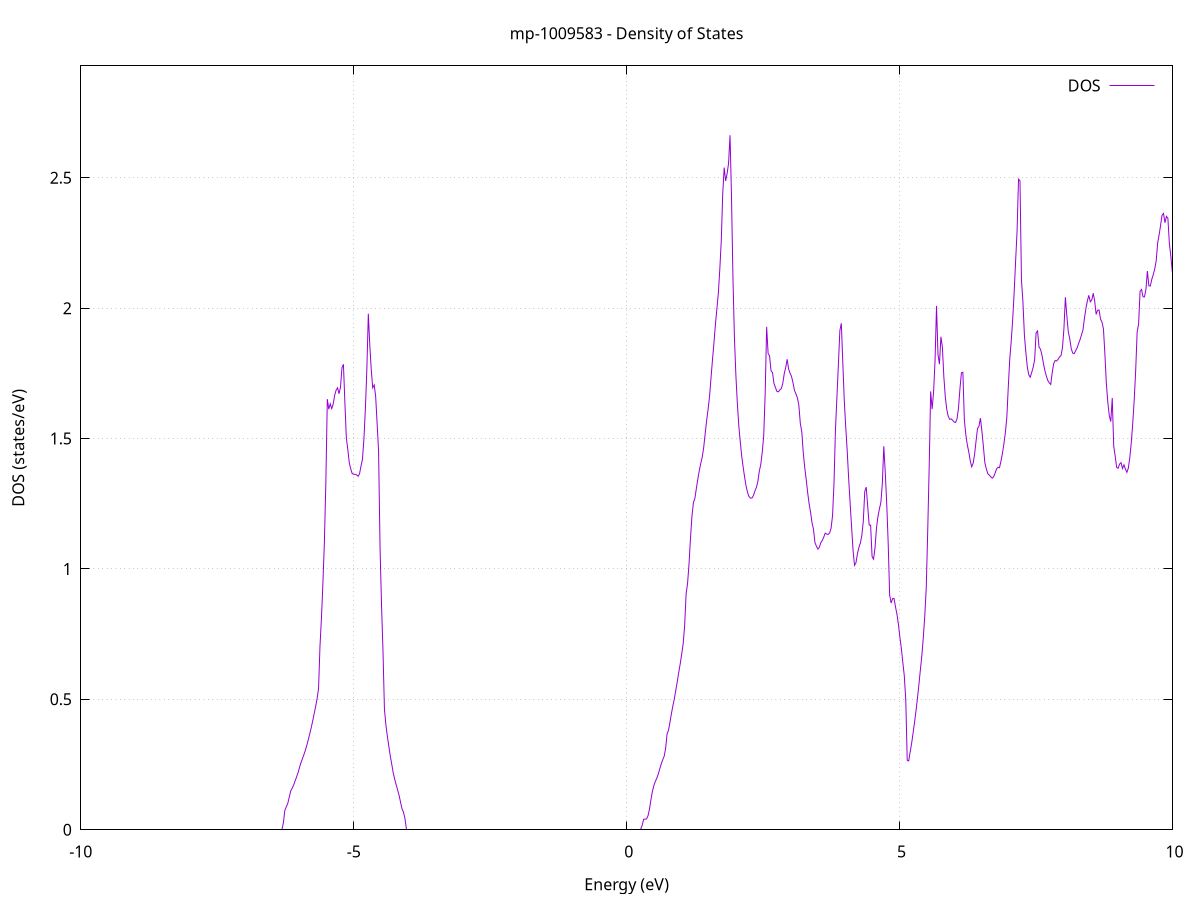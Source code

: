 set title 'mp-1009583 - Density of States'
set xlabel 'Energy (eV)'
set ylabel 'DOS (states/eV)'
set grid
set xrange [-10:10]
set yrange [0:2.929]
set xzeroaxis lt -1
set terminal png size 800,600
set output 'mp-1009583_dos_gnuplot.png'
plot '-' using 1:2 with lines title 'DOS'
-33.787600 0.000000
-33.760800 0.000000
-33.734000 0.000000
-33.707100 0.000000
-33.680300 0.000000
-33.653500 0.000000
-33.626600 0.000000
-33.599800 0.000000
-33.573000 0.000000
-33.546200 0.000000
-33.519300 0.000000
-33.492500 0.000000
-33.465700 0.000000
-33.438800 0.000000
-33.412000 0.000000
-33.385200 0.000000
-33.358400 0.000000
-33.331500 0.000000
-33.304700 0.000000
-33.277900 0.000000
-33.251000 0.000000
-33.224200 0.000000
-33.197400 0.000000
-33.170600 0.000000
-33.143700 0.000000
-33.116900 0.000000
-33.090100 0.000000
-33.063200 0.000000
-33.036400 0.000000
-33.009600 0.000000
-32.982800 0.000000
-32.955900 0.000000
-32.929100 0.000000
-32.902300 0.000000
-32.875400 0.000000
-32.848600 0.000000
-32.821800 0.000000
-32.795000 0.000000
-32.768100 0.000000
-32.741300 0.000000
-32.714500 0.000000
-32.687600 0.000000
-32.660800 0.000000
-32.634000 0.000000
-32.607200 0.000000
-32.580300 0.000000
-32.553500 0.000000
-32.526700 0.000000
-32.499900 0.000000
-32.473000 0.000000
-32.446200 0.000000
-32.419400 0.000000
-32.392500 0.000000
-32.365700 0.000000
-32.338900 0.000000
-32.312100 0.000000
-32.285200 0.000000
-32.258400 0.000000
-32.231600 0.000000
-32.204700 0.000000
-32.177900 0.000000
-32.151100 0.000000
-32.124300 0.000000
-32.097400 0.000000
-32.070600 0.000000
-32.043800 0.000000
-32.016900 0.000000
-31.990100 0.000000
-31.963300 0.000000
-31.936500 0.000000
-31.909600 0.000000
-31.882800 0.000000
-31.856000 0.000000
-31.829100 0.000000
-31.802300 0.000000
-31.775500 0.000000
-31.748700 0.000000
-31.721800 0.000000
-31.695000 0.000000
-31.668200 0.000000
-31.641300 0.000000
-31.614500 0.000000
-31.587700 0.000000
-31.560900 0.000000
-31.534000 0.000000
-31.507200 0.000000
-31.480400 0.000000
-31.453500 0.000000
-31.426700 0.000000
-31.399900 0.000000
-31.373100 0.000000
-31.346200 1.160900
-31.319400 13.913300
-31.292600 10.500600
-31.265700 7.925000
-31.238900 7.278500
-31.212100 7.466800
-31.185300 8.761800
-31.158400 13.376100
-31.131600 4.996900
-31.104800 0.000000
-31.077900 0.000000
-31.051100 0.000000
-31.024300 0.000000
-30.997500 0.000000
-30.970600 0.000000
-30.943800 0.000000
-30.917000 0.000000
-30.890200 0.000000
-30.863300 0.000000
-30.836500 0.000000
-30.809700 0.000000
-30.782800 0.000000
-30.756000 0.000000
-30.729200 0.000000
-30.702400 0.000000
-30.675500 0.000000
-30.648700 0.000000
-30.621900 0.000000
-30.595000 0.000000
-30.568200 0.000000
-30.541400 0.000000
-30.514600 0.000000
-30.487700 0.000000
-30.460900 0.000000
-30.434100 0.000000
-30.407200 0.000000
-30.380400 0.000000
-30.353600 0.000000
-30.326800 0.000000
-30.299900 0.000000
-30.273100 0.000000
-30.246300 0.000000
-30.219400 0.000000
-30.192600 0.000000
-30.165800 0.000000
-30.139000 0.000000
-30.112100 0.000000
-30.085300 0.000000
-30.058500 0.000000
-30.031600 0.000000
-30.004800 0.000000
-29.978000 0.000000
-29.951200 0.000000
-29.924300 0.000000
-29.897500 0.000000
-29.870700 0.000000
-29.843800 0.000000
-29.817000 0.000000
-29.790200 0.000000
-29.763400 0.000000
-29.736500 0.000000
-29.709700 0.000000
-29.682900 0.000000
-29.656000 0.000000
-29.629200 0.000000
-29.602400 0.000000
-29.575600 0.000000
-29.548700 0.000000
-29.521900 0.000000
-29.495100 0.000000
-29.468300 0.000000
-29.441400 0.000000
-29.414600 0.000000
-29.387800 0.000000
-29.360900 0.000000
-29.334100 0.000000
-29.307300 0.000000
-29.280500 0.000000
-29.253600 0.000000
-29.226800 0.000000
-29.200000 0.000000
-29.173100 0.000000
-29.146300 0.000000
-29.119500 0.000000
-29.092700 0.000000
-29.065800 0.000000
-29.039000 0.000000
-29.012200 0.000000
-28.985300 0.000000
-28.958500 0.000000
-28.931700 0.000000
-28.904900 0.000000
-28.878000 0.000000
-28.851200 0.000000
-28.824400 0.000000
-28.797500 0.000000
-28.770700 0.000000
-28.743900 0.000000
-28.717100 0.000000
-28.690200 0.000000
-28.663400 0.000000
-28.636600 0.000000
-28.609700 0.000000
-28.582900 0.000000
-28.556100 0.000000
-28.529300 0.000000
-28.502400 0.000000
-28.475600 0.000000
-28.448800 0.000000
-28.421900 0.000000
-28.395100 0.000000
-28.368300 0.000000
-28.341500 0.000000
-28.314600 0.000000
-28.287800 0.000000
-28.261000 0.000000
-28.234100 0.000000
-28.207300 0.000000
-28.180500 0.000000
-28.153700 0.000000
-28.126800 0.000000
-28.100000 0.000000
-28.073200 0.000000
-28.046300 0.000000
-28.019500 0.000000
-27.992700 0.000000
-27.965900 0.000000
-27.939000 0.000000
-27.912200 0.000000
-27.885400 0.000000
-27.858600 0.000000
-27.831700 0.000000
-27.804900 0.000000
-27.778100 0.000000
-27.751200 0.000000
-27.724400 0.000000
-27.697600 0.000000
-27.670800 0.000000
-27.643900 0.000000
-27.617100 0.000000
-27.590300 0.000000
-27.563400 0.000000
-27.536600 0.000000
-27.509800 0.000000
-27.483000 0.000000
-27.456100 0.000000
-27.429300 0.000000
-27.402500 0.000000
-27.375600 0.000000
-27.348800 0.000000
-27.322000 0.000000
-27.295200 0.000000
-27.268300 0.000000
-27.241500 0.000000
-27.214700 0.000000
-27.187800 0.000000
-27.161000 0.000000
-27.134200 0.000000
-27.107400 0.000000
-27.080500 0.000000
-27.053700 0.000000
-27.026900 0.000000
-27.000000 0.000000
-26.973200 0.000000
-26.946400 0.000000
-26.919600 0.000000
-26.892700 0.000000
-26.865900 0.000000
-26.839100 0.000000
-26.812200 0.000000
-26.785400 0.000000
-26.758600 0.000000
-26.731800 0.000000
-26.704900 0.000000
-26.678100 0.000000
-26.651300 0.000000
-26.624400 0.000000
-26.597600 0.000000
-26.570800 0.000000
-26.544000 0.000000
-26.517100 0.000000
-26.490300 0.000000
-26.463500 0.000000
-26.436600 0.000000
-26.409800 0.000000
-26.383000 0.000000
-26.356200 0.000000
-26.329300 0.000000
-26.302500 0.000000
-26.275700 0.000000
-26.248900 0.000000
-26.222000 0.000000
-26.195200 0.000000
-26.168400 0.000000
-26.141500 0.000000
-26.114700 0.000000
-26.087900 0.000000
-26.061100 0.000000
-26.034200 0.000000
-26.007400 0.000000
-25.980600 0.000000
-25.953700 0.000000
-25.926900 0.000000
-25.900100 0.000000
-25.873300 0.000000
-25.846400 0.000000
-25.819600 0.000000
-25.792800 0.000000
-25.765900 0.000000
-25.739100 0.000000
-25.712300 0.000000
-25.685500 0.000000
-25.658600 0.000000
-25.631800 0.000000
-25.605000 0.000000
-25.578100 0.000000
-25.551300 0.000000
-25.524500 0.000000
-25.497700 0.000000
-25.470800 0.000000
-25.444000 0.000000
-25.417200 0.000000
-25.390300 0.000000
-25.363500 0.000000
-25.336700 0.000000
-25.309900 0.000000
-25.283000 0.000000
-25.256200 0.000000
-25.229400 0.000000
-25.202500 0.000000
-25.175700 0.000000
-25.148900 0.000000
-25.122100 0.000000
-25.095200 0.000000
-25.068400 0.000000
-25.041600 0.000000
-25.014700 0.000000
-24.987900 0.000000
-24.961100 0.000000
-24.934300 0.000000
-24.907400 0.000000
-24.880600 0.000000
-24.853800 0.000000
-24.827000 0.000000
-24.800100 0.000000
-24.773300 0.000000
-24.746500 0.000000
-24.719600 0.000000
-24.692800 0.000000
-24.666000 0.000000
-24.639200 0.000000
-24.612300 0.000000
-24.585500 0.000000
-24.558700 0.000000
-24.531800 0.000000
-24.505000 0.000000
-24.478200 0.000000
-24.451400 0.000000
-24.424500 0.000000
-24.397700 0.000000
-24.370900 0.000000
-24.344000 0.000000
-24.317200 0.000000
-24.290400 0.000000
-24.263600 0.000000
-24.236700 0.000000
-24.209900 0.000000
-24.183100 0.000000
-24.156200 0.000000
-24.129400 0.000000
-24.102600 0.000000
-24.075800 0.000000
-24.048900 0.000000
-24.022100 0.000000
-23.995300 0.000000
-23.968400 0.000000
-23.941600 0.000000
-23.914800 0.000000
-23.888000 0.000000
-23.861100 0.000000
-23.834300 0.000000
-23.807500 0.000000
-23.780600 0.000000
-23.753800 0.000000
-23.727000 0.000000
-23.700200 0.000000
-23.673300 0.000000
-23.646500 0.000000
-23.619700 0.000000
-23.592800 0.000000
-23.566000 0.000000
-23.539200 0.000000
-23.512400 0.000000
-23.485500 0.000000
-23.458700 0.000000
-23.431900 0.000000
-23.405000 0.000000
-23.378200 0.000000
-23.351400 0.000000
-23.324600 0.000000
-23.297700 0.000000
-23.270900 0.000000
-23.244100 0.000000
-23.217300 0.000000
-23.190400 0.000000
-23.163600 0.000000
-23.136800 0.000000
-23.109900 0.000000
-23.083100 0.000000
-23.056300 0.000000
-23.029500 0.000000
-23.002600 0.000000
-22.975800 0.000000
-22.949000 0.000000
-22.922100 0.000000
-22.895300 0.000000
-22.868500 0.000000
-22.841700 0.000000
-22.814800 0.000000
-22.788000 0.000000
-22.761200 0.000000
-22.734300 0.000000
-22.707500 0.000000
-22.680700 0.000000
-22.653900 0.000000
-22.627000 0.000000
-22.600200 0.000000
-22.573400 0.000000
-22.546500 0.000000
-22.519700 0.000000
-22.492900 0.000000
-22.466100 0.000000
-22.439200 0.000000
-22.412400 0.000000
-22.385600 0.000000
-22.358700 0.000000
-22.331900 0.000000
-22.305100 0.000000
-22.278300 0.000000
-22.251400 0.000000
-22.224600 0.000000
-22.197800 0.000000
-22.170900 0.000000
-22.144100 0.000000
-22.117300 0.000000
-22.090500 0.000000
-22.063600 0.000000
-22.036800 0.000000
-22.010000 0.000000
-21.983100 0.000000
-21.956300 0.000000
-21.929500 0.000000
-21.902700 0.000000
-21.875800 0.000000
-21.849000 0.000000
-21.822200 0.000000
-21.795300 0.000000
-21.768500 0.000000
-21.741700 0.000000
-21.714900 0.000000
-21.688000 0.000000
-21.661200 0.000000
-21.634400 0.000000
-21.607600 0.000000
-21.580700 0.000000
-21.553900 0.000000
-21.527100 0.000000
-21.500200 0.000000
-21.473400 0.000000
-21.446600 0.000000
-21.419800 0.000000
-21.392900 0.000000
-21.366100 0.000000
-21.339300 0.000000
-21.312400 0.000000
-21.285600 0.000000
-21.258800 0.000000
-21.232000 0.000000
-21.205100 0.000000
-21.178300 0.000000
-21.151500 0.000000
-21.124600 0.000000
-21.097800 0.000000
-21.071000 0.000000
-21.044200 0.000000
-21.017300 0.000000
-20.990500 0.000000
-20.963700 0.000000
-20.936800 0.000000
-20.910000 0.000000
-20.883200 0.000000
-20.856400 0.000000
-20.829500 0.000000
-20.802700 0.000000
-20.775900 0.000000
-20.749000 0.000000
-20.722200 0.000000
-20.695400 0.000000
-20.668600 0.000000
-20.641700 0.000000
-20.614900 0.000000
-20.588100 0.000000
-20.561200 0.000000
-20.534400 0.000000
-20.507600 0.000000
-20.480800 0.000000
-20.453900 0.000000
-20.427100 0.000000
-20.400300 0.000000
-20.373400 0.000000
-20.346600 0.000000
-20.319800 0.000000
-20.293000 0.000000
-20.266100 0.000000
-20.239300 0.000000
-20.212500 0.000000
-20.185700 0.000000
-20.158800 0.000000
-20.132000 0.000000
-20.105200 0.000000
-20.078300 0.000000
-20.051500 0.000000
-20.024700 0.000000
-19.997900 0.000000
-19.971000 0.000000
-19.944200 0.000000
-19.917400 0.000000
-19.890500 0.000000
-19.863700 0.000000
-19.836900 0.000000
-19.810100 0.000000
-19.783200 0.000000
-19.756400 0.000000
-19.729600 0.000000
-19.702700 0.000000
-19.675900 0.000000
-19.649100 0.000000
-19.622300 0.000000
-19.595400 0.000000
-19.568600 0.000000
-19.541800 0.000000
-19.514900 0.000000
-19.488100 0.000000
-19.461300 0.000000
-19.434500 0.000000
-19.407600 0.000000
-19.380800 0.000000
-19.354000 0.000000
-19.327100 0.000000
-19.300300 0.000000
-19.273500 0.000000
-19.246700 0.000000
-19.219800 0.000000
-19.193000 0.000000
-19.166200 0.000000
-19.139300 0.000000
-19.112500 0.000000
-19.085700 0.000000
-19.058900 0.000000
-19.032000 0.000000
-19.005200 0.000000
-18.978400 0.000000
-18.951500 0.000000
-18.924700 0.000000
-18.897900 0.000000
-18.871100 0.000000
-18.844200 0.000000
-18.817400 0.000000
-18.790600 0.000000
-18.763700 0.000000
-18.736900 0.000000
-18.710100 0.000000
-18.683300 0.000000
-18.656400 0.000000
-18.629600 0.000000
-18.602800 0.000000
-18.576000 0.000000
-18.549100 0.000000
-18.522300 0.000000
-18.495500 0.000000
-18.468600 0.000000
-18.441800 0.000000
-18.415000 0.000000
-18.388200 0.000000
-18.361300 0.000000
-18.334500 0.000000
-18.307700 0.000000
-18.280800 0.000000
-18.254000 0.000000
-18.227200 0.000000
-18.200400 0.000000
-18.173500 0.000000
-18.146700 0.000000
-18.119900 0.000000
-18.093000 0.000000
-18.066200 0.000000
-18.039400 0.000000
-18.012600 0.000000
-17.985700 0.000000
-17.958900 0.000000
-17.932100 0.000000
-17.905200 0.000000
-17.878400 0.000000
-17.851600 0.000000
-17.824800 0.000000
-17.797900 0.000000
-17.771100 0.000000
-17.744300 0.000000
-17.717400 0.000000
-17.690600 0.000000
-17.663800 0.000000
-17.637000 0.000000
-17.610100 0.000000
-17.583300 0.000000
-17.556500 0.000000
-17.529600 0.000000
-17.502800 0.000000
-17.476000 0.000000
-17.449200 0.000000
-17.422300 0.000000
-17.395500 0.000000
-17.368700 0.000000
-17.341800 0.000000
-17.315000 0.000000
-17.288200 0.000000
-17.261400 0.000000
-17.234500 0.000000
-17.207700 0.000000
-17.180900 0.000000
-17.154000 0.000000
-17.127200 0.000000
-17.100400 0.000000
-17.073600 0.000000
-17.046700 0.000000
-17.019900 0.000000
-16.993100 0.000000
-16.966300 0.000000
-16.939400 0.000000
-16.912600 0.000000
-16.885800 0.000000
-16.858900 0.000000
-16.832100 0.000000
-16.805300 0.000000
-16.778500 0.000000
-16.751600 0.000000
-16.724800 0.000000
-16.698000 0.000000
-16.671100 0.000000
-16.644300 0.000000
-16.617500 0.000000
-16.590700 0.000000
-16.563800 0.000000
-16.537000 0.000000
-16.510200 0.000000
-16.483300 0.000000
-16.456500 0.000000
-16.429700 0.000000
-16.402900 0.000000
-16.376000 0.000000
-16.349200 0.000000
-16.322400 0.000000
-16.295500 0.000000
-16.268700 0.000000
-16.241900 0.000000
-16.215100 0.000000
-16.188200 0.000000
-16.161400 0.000000
-16.134600 0.000000
-16.107700 0.000000
-16.080900 0.000000
-16.054100 0.000000
-16.027300 0.000000
-16.000400 0.000000
-15.973600 0.000000
-15.946800 0.000000
-15.919900 0.000000
-15.893100 0.000000
-15.866300 0.000000
-15.839500 0.000000
-15.812600 0.000000
-15.785800 0.000000
-15.759000 0.000000
-15.732100 0.000000
-15.705300 0.000000
-15.678500 0.000000
-15.651700 0.000000
-15.624800 0.000000
-15.598000 0.000000
-15.571200 0.000000
-15.544400 0.000000
-15.517500 0.000000
-15.490700 0.000000
-15.463900 0.000000
-15.437000 0.000000
-15.410200 0.000000
-15.383400 0.000000
-15.356600 0.000000
-15.329700 0.000000
-15.302900 0.000000
-15.276100 0.000000
-15.249200 0.000000
-15.222400 0.000000
-15.195600 0.000000
-15.168800 0.000000
-15.141900 0.000000
-15.115100 0.000000
-15.088300 0.000000
-15.061400 0.000000
-15.034600 0.000000
-15.007800 0.000000
-14.981000 0.000000
-14.954100 0.000000
-14.927300 0.000000
-14.900500 0.000000
-14.873600 0.000000
-14.846800 0.000000
-14.820000 0.000000
-14.793200 0.000000
-14.766300 0.000000
-14.739500 0.000000
-14.712700 0.000000
-14.685800 0.000000
-14.659000 0.000000
-14.632200 0.000000
-14.605400 0.000000
-14.578500 0.000000
-14.551700 0.000000
-14.524900 0.000000
-14.498000 0.000000
-14.471200 0.000000
-14.444400 0.000000
-14.417600 0.000000
-14.390700 0.000000
-14.363900 0.000000
-14.337100 0.000000
-14.310200 0.000000
-14.283400 0.000000
-14.256600 0.000000
-14.229800 0.507100
-14.202900 0.866300
-14.176100 1.336000
-14.149300 2.111500
-14.122400 2.513000
-14.095600 2.582700
-14.068800 2.242900
-14.042000 1.796100
-14.015100 1.577800
-13.988300 1.414800
-13.961500 1.362300
-13.934700 1.289300
-13.907800 1.173700
-13.881000 1.101900
-13.854200 1.049800
-13.827300 1.049900
-13.800500 1.787800
-13.773700 2.278300
-13.746900 2.796800
-13.720000 3.369200
-13.693200 4.131100
-13.666400 5.431900
-13.639500 5.536500
-13.612700 5.553000
-13.585900 5.031300
-13.559100 5.408900
-13.532200 5.768800
-13.505400 6.728300
-13.478600 8.241900
-13.451700 8.684700
-13.424900 9.081800
-13.398100 8.186000
-13.371300 7.602400
-13.344400 7.666100
-13.317600 8.743400
-13.290800 9.479200
-13.263900 10.424700
-13.237100 7.835800
-13.210300 7.348100
-13.183500 6.696600
-13.156600 6.252600
-13.129800 5.902300
-13.103000 5.309700
-13.076100 2.364600
-13.049300 0.891500
-13.022500 0.889900
-12.995700 0.896900
-12.968800 0.933100
-12.942000 0.983300
-12.915200 0.999800
-12.888300 0.999800
-12.861500 0.999900
-12.834700 0.999900
-12.807900 1.000200
-12.781000 1.101000
-12.754200 1.327500
-12.727400 1.489400
-12.700500 1.489700
-12.673700 1.489900
-12.646900 1.745900
-12.620100 2.973900
-12.593200 3.703700
-12.566400 1.469500
-12.539600 0.000000
-12.512700 0.000000
-12.485900 0.000000
-12.459100 0.000000
-12.432300 0.000000
-12.405400 0.000000
-12.378600 0.000000
-12.351800 0.000000
-12.325000 0.000000
-12.298100 0.000000
-12.271300 0.000000
-12.244500 0.000000
-12.217600 0.000000
-12.190800 0.000000
-12.164000 0.000000
-12.137200 0.000000
-12.110300 0.000000
-12.083500 0.000000
-12.056700 0.000000
-12.029800 0.000000
-12.003000 0.000000
-11.976200 0.000000
-11.949400 0.000000
-11.922500 0.000000
-11.895700 0.000000
-11.868900 0.000000
-11.842000 0.000000
-11.815200 0.000000
-11.788400 0.000000
-11.761600 0.000000
-11.734700 0.000000
-11.707900 0.000000
-11.681100 0.000000
-11.654200 0.000000
-11.627400 0.000000
-11.600600 0.000000
-11.573800 0.000000
-11.546900 0.000000
-11.520100 0.000000
-11.493300 0.000000
-11.466400 0.000000
-11.439600 0.000000
-11.412800 0.000000
-11.386000 0.000000
-11.359100 0.000000
-11.332300 0.000000
-11.305500 0.000000
-11.278600 0.000000
-11.251800 0.000000
-11.225000 0.000000
-11.198200 0.000000
-11.171300 0.000000
-11.144500 0.000000
-11.117700 0.000000
-11.090800 0.000000
-11.064000 0.000000
-11.037200 0.000000
-11.010400 0.000000
-10.983500 0.000000
-10.956700 0.000000
-10.929900 0.000000
-10.903100 0.000000
-10.876200 0.000000
-10.849400 0.000000
-10.822600 0.000000
-10.795700 0.000000
-10.768900 0.000000
-10.742100 0.000000
-10.715300 0.000000
-10.688400 0.000000
-10.661600 0.000000
-10.634800 0.000000
-10.607900 0.000000
-10.581100 0.000000
-10.554300 0.000000
-10.527500 0.000000
-10.500600 0.000000
-10.473800 0.000000
-10.447000 0.000000
-10.420100 0.000000
-10.393300 0.000000
-10.366500 0.000000
-10.339700 0.000000
-10.312800 0.000000
-10.286000 0.000000
-10.259200 0.000000
-10.232300 0.000000
-10.205500 0.000000
-10.178700 0.000000
-10.151900 0.000000
-10.125000 0.000000
-10.098200 0.000000
-10.071400 0.000000
-10.044500 0.000000
-10.017700 0.000000
-9.990900 0.000000
-9.964100 0.000000
-9.937200 0.000000
-9.910400 0.000000
-9.883600 0.000000
-9.856700 0.000000
-9.829900 0.000000
-9.803100 0.000000
-9.776300 0.000000
-9.749400 0.000000
-9.722600 0.000000
-9.695800 0.000000
-9.668900 0.000000
-9.642100 0.000000
-9.615300 0.000000
-9.588500 0.000000
-9.561600 0.000000
-9.534800 0.000000
-9.508000 0.000000
-9.481100 0.000000
-9.454300 0.000000
-9.427500 0.000000
-9.400700 0.000000
-9.373800 0.000000
-9.347000 0.000000
-9.320200 0.000000
-9.293400 0.000000
-9.266500 0.000000
-9.239700 0.000000
-9.212900 0.000000
-9.186000 0.000000
-9.159200 0.000000
-9.132400 0.000000
-9.105600 0.000000
-9.078700 0.000000
-9.051900 0.000000
-9.025100 0.000000
-8.998200 0.000000
-8.971400 0.000000
-8.944600 0.000000
-8.917800 0.000000
-8.890900 0.000000
-8.864100 0.000000
-8.837300 0.000000
-8.810400 0.000000
-8.783600 0.000000
-8.756800 0.000000
-8.730000 0.000000
-8.703100 0.000000
-8.676300 0.000000
-8.649500 0.000000
-8.622600 0.000000
-8.595800 0.000000
-8.569000 0.000000
-8.542200 0.000000
-8.515300 0.000000
-8.488500 0.000000
-8.461700 0.000000
-8.434800 0.000000
-8.408000 0.000000
-8.381200 0.000000
-8.354400 0.000000
-8.327500 0.000000
-8.300700 0.000000
-8.273900 0.000000
-8.247000 0.000000
-8.220200 0.000000
-8.193400 0.000000
-8.166600 0.000000
-8.139700 0.000000
-8.112900 0.000000
-8.086100 0.000000
-8.059200 0.000000
-8.032400 0.000000
-8.005600 0.000000
-7.978800 0.000000
-7.951900 0.000000
-7.925100 0.000000
-7.898300 0.000000
-7.871400 0.000000
-7.844600 0.000000
-7.817800 0.000000
-7.791000 0.000000
-7.764100 0.000000
-7.737300 0.000000
-7.710500 0.000000
-7.683700 0.000000
-7.656800 0.000000
-7.630000 0.000000
-7.603200 0.000000
-7.576300 0.000000
-7.549500 0.000000
-7.522700 0.000000
-7.495900 0.000000
-7.469000 0.000000
-7.442200 0.000000
-7.415400 0.000000
-7.388500 0.000000
-7.361700 0.000000
-7.334900 0.000000
-7.308100 0.000000
-7.281200 0.000000
-7.254400 0.000000
-7.227600 0.000000
-7.200700 0.000000
-7.173900 0.000000
-7.147100 0.000000
-7.120300 0.000000
-7.093400 0.000000
-7.066600 0.000000
-7.039800 0.000000
-7.012900 0.000000
-6.986100 0.000000
-6.959300 0.000000
-6.932500 0.000000
-6.905600 0.000000
-6.878800 0.000000
-6.852000 0.000000
-6.825100 0.000000
-6.798300 0.000000
-6.771500 0.000000
-6.744700 0.000000
-6.717800 0.000000
-6.691000 0.000000
-6.664200 0.000000
-6.637300 0.000000
-6.610500 0.000000
-6.583700 0.000000
-6.556900 0.000000
-6.530000 0.000000
-6.503200 0.000000
-6.476400 0.000000
-6.449500 0.000000
-6.422700 0.000000
-6.395900 0.000000
-6.369100 0.000000
-6.342200 0.000000
-6.315400 0.000600
-6.288600 0.026900
-6.261800 0.074600
-6.234900 0.088200
-6.208100 0.101200
-6.181300 0.124700
-6.154400 0.148500
-6.127600 0.159300
-6.100800 0.171300
-6.074000 0.187100
-6.047100 0.202500
-6.020300 0.218400
-5.993500 0.238400
-5.966600 0.257400
-5.939800 0.272300
-5.913000 0.287700
-5.886200 0.304400
-5.859300 0.323600
-5.832500 0.345300
-5.805700 0.367600
-5.778800 0.391200
-5.752000 0.416900
-5.725200 0.444600
-5.698400 0.471900
-5.671500 0.502200
-5.644700 0.539500
-5.617900 0.704400
-5.591000 0.812200
-5.564200 0.946900
-5.537400 1.101800
-5.510600 1.330700
-5.483700 1.651100
-5.456900 1.612700
-5.430100 1.633100
-5.403200 1.614700
-5.376400 1.632100
-5.349600 1.665600
-5.322800 1.685500
-5.295900 1.694500
-5.269100 1.671700
-5.242300 1.696900
-5.215400 1.771300
-5.188600 1.784900
-5.161800 1.637600
-5.135000 1.502400
-5.108100 1.457600
-5.081300 1.406800
-5.054500 1.383700
-5.027600 1.365300
-5.000800 1.363400
-4.974000 1.362700
-4.947200 1.360900
-4.920300 1.355300
-4.893500 1.365000
-4.866700 1.394100
-4.839800 1.420600
-4.813000 1.499100
-4.786200 1.615100
-4.759400 1.766200
-4.732500 1.978500
-4.705700 1.857900
-4.678900 1.764600
-4.652100 1.694600
-4.625200 1.705700
-4.598400 1.662600
-4.571600 1.558900
-4.544700 1.452600
-4.517900 1.084500
-4.491100 0.865000
-4.464300 0.689600
-4.437400 0.462900
-4.410600 0.402500
-4.383800 0.358400
-4.356900 0.320300
-4.330100 0.282800
-4.303300 0.251400
-4.276500 0.218400
-4.249600 0.194300
-4.222800 0.173000
-4.196000 0.152700
-4.169100 0.132400
-4.142300 0.105700
-4.115500 0.080700
-4.088700 0.067400
-4.061800 0.043200
-4.035000 0.000000
-4.008200 0.000000
-3.981300 0.000000
-3.954500 0.000000
-3.927700 0.000000
-3.900900 0.000000
-3.874000 0.000000
-3.847200 0.000000
-3.820400 0.000000
-3.793500 0.000000
-3.766700 0.000000
-3.739900 0.000000
-3.713100 0.000000
-3.686200 0.000000
-3.659400 0.000000
-3.632600 0.000000
-3.605700 0.000000
-3.578900 0.000000
-3.552100 0.000000
-3.525300 0.000000
-3.498400 0.000000
-3.471600 0.000000
-3.444800 0.000000
-3.417900 0.000000
-3.391100 0.000000
-3.364300 0.000000
-3.337500 0.000000
-3.310600 0.000000
-3.283800 0.000000
-3.257000 0.000000
-3.230200 0.000000
-3.203300 0.000000
-3.176500 0.000000
-3.149700 0.000000
-3.122800 0.000000
-3.096000 0.000000
-3.069200 0.000000
-3.042400 0.000000
-3.015500 0.000000
-2.988700 0.000000
-2.961900 0.000000
-2.935000 0.000000
-2.908200 0.000000
-2.881400 0.000000
-2.854600 0.000000
-2.827700 0.000000
-2.800900 0.000000
-2.774100 0.000000
-2.747200 0.000000
-2.720400 0.000000
-2.693600 0.000000
-2.666800 0.000000
-2.639900 0.000000
-2.613100 0.000000
-2.586300 0.000000
-2.559400 0.000000
-2.532600 0.000000
-2.505800 0.000000
-2.479000 0.000000
-2.452100 0.000000
-2.425300 0.000000
-2.398500 0.000000
-2.371600 0.000000
-2.344800 0.000000
-2.318000 0.000000
-2.291200 0.000000
-2.264300 0.000000
-2.237500 0.000000
-2.210700 0.000000
-2.183800 0.000000
-2.157000 0.000000
-2.130200 0.000000
-2.103400 0.000000
-2.076500 0.000000
-2.049700 0.000000
-2.022900 0.000000
-1.996000 0.000000
-1.969200 0.000000
-1.942400 0.000000
-1.915600 0.000000
-1.888700 0.000000
-1.861900 0.000000
-1.835100 0.000000
-1.808200 0.000000
-1.781400 0.000000
-1.754600 0.000000
-1.727800 0.000000
-1.700900 0.000000
-1.674100 0.000000
-1.647300 0.000000
-1.620500 0.000000
-1.593600 0.000000
-1.566800 0.000000
-1.540000 0.000000
-1.513100 0.000000
-1.486300 0.000000
-1.459500 0.000000
-1.432700 0.000000
-1.405800 0.000000
-1.379000 0.000000
-1.352200 0.000000
-1.325300 0.000000
-1.298500 0.000000
-1.271700 0.000000
-1.244900 0.000000
-1.218000 0.000000
-1.191200 0.000000
-1.164400 0.000000
-1.137500 0.000000
-1.110700 0.000000
-1.083900 0.000000
-1.057100 0.000000
-1.030200 0.000000
-1.003400 0.000000
-0.976600 0.000000
-0.949700 0.000000
-0.922900 0.000000
-0.896100 0.000000
-0.869300 0.000000
-0.842400 0.000000
-0.815600 0.000000
-0.788800 0.000000
-0.761900 0.000000
-0.735100 0.000000
-0.708300 0.000000
-0.681500 0.000000
-0.654600 0.000000
-0.627800 0.000000
-0.601000 0.000000
-0.574100 0.000000
-0.547300 0.000000
-0.520500 0.000000
-0.493700 0.000000
-0.466800 0.000000
-0.440000 0.000000
-0.413200 0.000000
-0.386300 0.000000
-0.359500 0.000000
-0.332700 0.000000
-0.305900 0.000000
-0.279000 0.000000
-0.252200 0.000000
-0.225400 0.000000
-0.198500 0.000000
-0.171700 0.000000
-0.144900 0.000000
-0.118100 0.000000
-0.091200 0.000000
-0.064400 0.000000
-0.037600 0.000000
-0.010800 0.000000
0.016100 0.000000
0.042900 0.000000
0.069700 0.000000
0.096600 0.000000
0.123400 0.000000
0.150200 0.000000
0.177000 0.000000
0.203900 0.000000
0.230700 0.000000
0.257500 0.000000
0.284400 0.016800
0.311200 0.040500
0.338000 0.040600
0.364800 0.041600
0.391700 0.053800
0.418500 0.079400
0.445300 0.115900
0.472200 0.147400
0.499000 0.169800
0.525800 0.185500
0.552600 0.197900
0.579500 0.214000
0.606300 0.233300
0.633100 0.252100
0.660000 0.268100
0.686800 0.281400
0.713600 0.310700
0.740400 0.367500
0.767300 0.381900
0.794100 0.412500
0.820900 0.445900
0.847800 0.476200
0.874600 0.503200
0.901400 0.535700
0.928200 0.569200
0.955100 0.603800
0.981900 0.636900
1.008700 0.674300
1.035600 0.712900
1.062400 0.782400
1.089200 0.904000
1.116000 0.944500
1.142900 1.019300
1.169700 1.118300
1.196500 1.203000
1.223400 1.255000
1.250200 1.270900
1.277000 1.308500
1.303800 1.344400
1.330700 1.376800
1.357500 1.404200
1.384300 1.428200
1.411100 1.465200
1.438000 1.517500
1.464800 1.568100
1.491600 1.611100
1.518500 1.660800
1.545300 1.732000
1.572100 1.800700
1.598900 1.866100
1.625800 1.936300
1.652600 1.996100
1.679400 2.056500
1.706300 2.147500
1.733100 2.256800
1.759900 2.436700
1.786700 2.539000
1.813600 2.487800
1.840400 2.515400
1.867200 2.555600
1.894100 2.663100
1.920900 2.428400
1.947700 2.112200
1.974500 1.887200
2.001400 1.741600
2.028200 1.634600
2.055000 1.548400
2.081900 1.486600
2.108700 1.431800
2.135500 1.388900
2.162300 1.350700
2.189200 1.317000
2.216000 1.292300
2.242800 1.277300
2.269700 1.271500
2.296500 1.272200
2.323300 1.281800
2.350100 1.299100
2.377000 1.312600
2.403800 1.335000
2.430600 1.375100
2.457500 1.400700
2.484300 1.448300
2.511100 1.510800
2.537900 1.673300
2.564800 1.928300
2.591600 1.826100
2.618400 1.817000
2.645300 1.759900
2.672100 1.753100
2.698900 1.711600
2.725700 1.695900
2.752600 1.681000
2.779400 1.679100
2.806200 1.686800
2.833100 1.691300
2.859900 1.711200
2.886700 1.748200
2.913500 1.771700
2.940400 1.803900
2.967200 1.766700
2.994000 1.750400
3.020800 1.738200
3.047700 1.713800
3.074500 1.685000
3.101300 1.671200
3.128200 1.656900
3.155000 1.627200
3.181800 1.557800
3.208600 1.526500
3.235500 1.445600
3.262300 1.389700
3.289100 1.344400
3.316000 1.293300
3.342800 1.250100
3.369600 1.217300
3.396400 1.176300
3.423300 1.152300
3.450100 1.100900
3.476900 1.087200
3.503800 1.076300
3.530600 1.083100
3.557400 1.101300
3.584200 1.109000
3.611100 1.122100
3.637900 1.137300
3.664700 1.133600
3.691600 1.132600
3.718400 1.138200
3.745200 1.156100
3.772000 1.204100
3.798900 1.329400
3.825700 1.536000
3.852500 1.660100
3.879400 1.783700
3.906200 1.914500
3.933000 1.942100
3.959800 1.792000
3.986700 1.646600
4.013500 1.544900
4.040300 1.454000
4.067200 1.347500
4.094000 1.252900
4.120800 1.162800
4.147600 1.071800
4.174500 1.014000
4.201300 1.023700
4.228100 1.058700
4.255000 1.082600
4.281800 1.099600
4.308600 1.128400
4.335400 1.183300
4.362300 1.297100
4.389100 1.313800
4.415900 1.242000
4.442800 1.168500
4.469600 1.167800
4.496400 1.047600
4.523200 1.037600
4.550100 1.081300
4.576900 1.157200
4.603700 1.200100
4.630500 1.230200
4.657400 1.254900
4.684200 1.327400
4.711000 1.470600
4.737900 1.370300
4.764700 1.250200
4.791500 1.098500
4.818300 0.899700
4.845200 0.869400
4.872000 0.886300
4.898800 0.886600
4.925700 0.854400
4.952500 0.825800
4.979300 0.787000
5.006100 0.737800
5.033000 0.694300
5.059800 0.640900
5.086600 0.590300
5.113500 0.497800
5.140300 0.266100
5.167100 0.264000
5.193900 0.298200
5.220800 0.331200
5.247600 0.370600
5.274400 0.412200
5.301300 0.456700
5.328100 0.505300
5.354900 0.558200
5.381700 0.614600
5.408600 0.668300
5.435400 0.739400
5.462200 0.821700
5.489100 0.929900
5.515900 1.148300
5.542700 1.391300
5.569500 1.680800
5.596400 1.612800
5.623200 1.679600
5.650000 1.799200
5.676900 2.008400
5.703700 1.822300
5.730500 1.785100
5.757300 1.890500
5.784200 1.850600
5.811000 1.737500
5.837800 1.659800
5.864700 1.611700
5.891500 1.585400
5.918300 1.573700
5.945100 1.575400
5.972000 1.570100
5.998800 1.563500
6.025600 1.561600
6.052400 1.575300
6.079300 1.616400
6.106100 1.691400
6.132900 1.752100
6.159800 1.754100
6.186600 1.572400
6.213400 1.515300
6.240200 1.477000
6.267100 1.449500
6.293900 1.416200
6.320700 1.391900
6.347600 1.404700
6.374400 1.439700
6.401200 1.490200
6.428000 1.538700
6.454900 1.547400
6.481700 1.578400
6.508500 1.527800
6.535400 1.470200
6.562200 1.407600
6.589000 1.383700
6.615800 1.365300
6.642700 1.360200
6.669500 1.353600
6.696300 1.348300
6.723200 1.353600
6.750000 1.367700
6.776800 1.383500
6.803600 1.389900
6.830500 1.388400
6.857300 1.413300
6.884100 1.443100
6.911000 1.479400
6.937800 1.522400
6.964600 1.579700
6.991400 1.697100
7.018300 1.804000
7.045100 1.872600
7.071900 1.955200
7.098800 2.057300
7.125600 2.179500
7.152400 2.293800
7.179200 2.494400
7.206100 2.488600
7.232900 2.108100
7.259700 2.025500
7.286600 1.897500
7.313400 1.830800
7.340200 1.774600
7.367000 1.744400
7.393900 1.735200
7.420700 1.753500
7.447500 1.773400
7.474400 1.802200
7.501200 1.905200
7.528000 1.912600
7.554800 1.851000
7.581700 1.842500
7.608500 1.820100
7.635300 1.788500
7.662100 1.760400
7.689000 1.739700
7.715800 1.722500
7.742600 1.713900
7.769500 1.707400
7.796300 1.752500
7.823100 1.787600
7.849900 1.799100
7.876800 1.797400
7.903600 1.803500
7.930400 1.812900
7.957300 1.818000
7.984100 1.848000
8.010900 1.921100
8.037700 2.041800
8.064600 1.969500
8.091400 1.908500
8.118200 1.882300
8.145100 1.844900
8.171900 1.827700
8.198700 1.825600
8.225500 1.837000
8.252400 1.847200
8.279200 1.864200
8.306000 1.879300
8.332900 1.897800
8.359700 1.916000
8.386500 1.961300
8.413300 1.998000
8.440200 2.027800
8.467000 2.049400
8.493800 2.024500
8.520700 2.031500
8.547500 2.057400
8.574300 2.027700
8.601100 1.976200
8.628000 1.992200
8.654800 1.993100
8.681600 1.957700
8.708500 1.946500
8.735300 1.920000
8.762100 1.821600
8.788900 1.709800
8.815800 1.636900
8.842600 1.587200
8.869400 1.565300
8.896300 1.655800
8.923100 1.471500
8.949900 1.432900
8.976700 1.389800
9.003600 1.386000
9.030400 1.402200
9.057200 1.407900
9.084100 1.385100
9.110900 1.399400
9.137700 1.382700
9.164500 1.370400
9.191400 1.387200
9.218200 1.427300
9.245000 1.485000
9.271800 1.558900
9.298700 1.648000
9.325500 1.761000
9.352300 1.908000
9.379200 1.939800
9.406000 2.064800
9.432800 2.071700
9.459600 2.043800
9.486500 2.043300
9.513300 2.071900
9.540100 2.142200
9.567000 2.085400
9.593800 2.085300
9.620600 2.110600
9.647400 2.128500
9.674300 2.150500
9.701100 2.181000
9.727900 2.249100
9.754800 2.281000
9.781600 2.317000
9.808400 2.356500
9.835200 2.363200
9.862100 2.327600
9.888900 2.351800
9.915700 2.345000
9.942600 2.248700
9.969400 2.199100
9.996200 2.140900
10.023000 2.096900
10.049900 2.024200
10.076700 1.985400
10.103500 1.930800
10.130400 1.886000
10.157200 1.859000
10.184000 1.848500
10.210800 1.853700
10.237700 1.834100
10.264500 1.828300
10.291300 1.794100
10.318200 1.739400
10.345000 1.693000
10.371800 1.665000
10.398600 1.638300
10.425500 1.581400
10.452300 1.535100
10.479100 1.504800
10.506000 1.486400
10.532800 1.457800
10.559600 1.459800
10.586400 1.480800
10.613300 1.467500
10.640100 1.429300
10.666900 1.434300
10.693700 1.440600
10.720600 1.430500
10.747400 1.396300
10.774200 1.382900
10.801100 1.338200
10.827900 1.304100
10.854700 1.275800
10.881500 1.250300
10.908400 1.241400
10.935200 1.205900
10.962000 1.170600
10.988900 1.146700
11.015700 1.183600
11.042500 1.159600
11.069300 1.108600
11.096200 1.073300
11.123000 1.058200
11.149800 1.065000
11.176700 1.098300
11.203500 1.121600
11.230300 1.131300
11.257100 1.169900
11.284000 1.245300
11.310800 1.263900
11.337600 1.285800
11.364500 1.309400
11.391300 1.279400
11.418100 1.284500
11.444900 1.285700
11.471800 1.309300
11.498600 1.275100
11.525400 1.211800
11.552300 1.141200
11.579100 1.112000
11.605900 1.177400
11.632700 1.271200
11.659600 1.337500
11.686400 1.399200
11.713200 1.461100
11.740100 1.575300
11.766900 1.683100
11.793700 1.697000
11.820500 1.695000
11.847400 1.692500
11.874200 1.733000
11.901000 1.736700
11.927900 1.737200
11.954700 1.745300
11.981500 1.750500
12.008300 1.746500
12.035200 1.668400
12.062000 1.597400
12.088800 1.526500
12.115700 1.476300
12.142500 1.422400
12.169300 1.375100
12.196100 1.313400
12.223000 1.275800
12.249800 1.278500
12.276600 1.258500
12.303400 1.256400
12.330300 1.266700
12.357100 1.276400
12.383900 1.284900
12.410800 1.286900
12.437600 1.267000
12.464400 1.250900
12.491200 1.234600
12.518100 1.201600
12.544900 1.152300
12.571700 1.049800
12.598600 1.010500
12.625400 0.976600
12.652200 0.963900
12.679000 0.964400
12.705900 0.982400
12.732700 1.028100
12.759500 1.081200
12.786400 1.139000
12.813200 1.193400
12.840000 1.219700
12.866800 1.248900
12.893700 1.285900
12.920500 1.323200
12.947300 1.352500
12.974200 1.384200
13.001000 1.393400
13.027800 1.377900
13.054600 1.361600
13.081500 1.350800
13.108300 1.356500
13.135100 1.358000
13.162000 1.368500
13.188800 1.370100
13.215600 1.376400
13.242400 1.390400
13.269300 1.369800
13.296100 1.358100
13.322900 1.363500
13.349800 1.361500
13.376600 1.379300
13.403400 1.382200
13.430200 1.404400
13.457100 1.426700
13.483900 1.412000
13.510700 1.397700
13.537600 1.389000
13.564400 1.379100
13.591200 1.366700
13.618000 1.366200
13.644900 1.364900
13.671700 1.363500
13.698500 1.362100
13.725400 1.361600
13.752200 1.360400
13.779000 1.364000
13.805800 1.369400
13.832700 1.376100
13.859500 1.387800
13.886300 1.411400
13.913100 1.440300
13.940000 1.460300
13.966800 1.496200
13.993600 1.506800
14.020500 1.514400
14.047300 1.528200
14.074100 1.556600
14.100900 1.585300
14.127800 1.551300
14.154600 1.554100
14.181400 1.542300
14.208300 1.514500
14.235100 1.518800
14.261900 1.524800
14.288700 1.533300
14.315600 1.466200
14.342400 1.395100
14.369200 1.358500
14.396100 1.330600
14.422900 1.296500
14.449700 1.268800
14.476500 1.236000
14.503400 1.225100
14.530200 1.218100
14.557000 1.236800
14.583900 1.220700
14.610700 1.215900
14.637500 1.237800
14.664300 1.273100
14.691200 1.293400
14.718000 1.288000
14.744800 1.237400
14.771700 1.284800
14.798500 1.316300
14.825300 1.335000
14.852100 1.352700
14.879000 1.409400
14.905800 1.448300
14.932600 1.506200
14.959500 1.577100
14.986300 1.598000
15.013100 1.557900
15.039900 1.529500
15.066800 1.514800
15.093600 1.497300
15.120400 1.471500
15.147300 1.436700
15.174100 1.299800
15.200900 1.216100
15.227700 1.222400
15.254600 1.129300
15.281400 1.060500
15.308200 0.978600
15.335000 0.886200
15.361900 0.816300
15.388700 0.776200
15.415500 0.738700
15.442400 0.701400
15.469200 0.663900
15.496000 0.652800
15.522800 0.556300
15.549700 0.479900
15.576500 0.437200
15.603300 0.407400
15.630200 0.378500
15.657000 0.348300
15.683800 0.315900
15.710600 0.281400
15.737500 0.251900
15.764300 0.225700
15.791100 0.213000
15.818000 0.202700
15.844800 0.194100
15.871600 0.186900
15.898400 0.180700
15.925300 0.174900
15.952100 0.169400
15.978900 0.162900
16.005800 0.156300
16.032600 0.150100
16.059400 0.144100
16.086200 0.137800
16.113100 0.130900
16.139900 0.124300
16.166700 0.118500
16.193600 0.114600
16.220400 0.111000
16.247200 0.107600
16.274000 0.104200
16.300900 0.100900
16.327700 0.097900
16.354500 0.095100
16.381400 0.092500
16.408200 0.090100
16.435000 0.087700
16.461800 0.085500
16.488700 0.083400
16.515500 0.081400
16.542300 0.079400
16.569200 0.077500
16.596000 0.075800
16.622800 0.074200
16.649600 0.072600
16.676500 0.071200
16.703300 0.070700
16.730100 0.068200
16.757000 0.065000
16.783800 0.061700
16.810600 0.058100
16.837400 0.054600
16.864300 0.051200
16.891100 0.048000
16.917900 0.044800
16.944700 0.041900
16.971600 0.039000
16.998400 0.036300
17.025200 0.033700
17.052100 0.031300
17.078900 0.028900
17.105700 0.026700
17.132500 0.024500
17.159400 0.022500
17.186200 0.020500
17.213000 0.018700
17.239900 0.016500
17.266700 0.013500
17.293500 0.010500
17.320300 0.007700
17.347200 0.005000
17.374000 0.002500
17.400800 0.000700
17.427700 0.000000
17.454500 0.000000
17.481300 0.000000
17.508100 0.000000
17.535000 0.000000
17.561800 0.000000
17.588600 0.000000
17.615500 0.000000
17.642300 0.000000
17.669100 0.000000
17.695900 0.000000
17.722800 0.000000
17.749600 0.000000
17.776400 0.000000
17.803300 0.000000
17.830100 0.000000
17.856900 0.000000
17.883700 0.000000
17.910600 0.000000
17.937400 0.000000
17.964200 0.000000
17.991100 0.000000
18.017900 0.000000
18.044700 0.000000
18.071500 0.000000
18.098400 0.000000
18.125200 0.000000
18.152000 0.000000
18.178900 0.000000
18.205700 0.000000
18.232500 0.000000
18.259300 0.000000
18.286200 0.000000
18.313000 0.000000
18.339800 0.000000
18.366700 0.000000
18.393500 0.000000
18.420300 0.000000
18.447100 0.000000
18.474000 0.000000
18.500800 0.000000
18.527600 0.000000
18.554400 0.000000
18.581300 0.000000
18.608100 0.000000
18.634900 0.000000
18.661800 0.000000
18.688600 0.000000
18.715400 0.000000
18.742200 0.000000
18.769100 0.000000
18.795900 0.000000
18.822700 0.000000
18.849600 0.000000
18.876400 0.000000
18.903200 0.000000
18.930000 0.000000
18.956900 0.000000
18.983700 0.000000
19.010500 0.000000
19.037400 0.000000
19.064200 0.000000
19.091000 0.000000
19.117800 0.000000
19.144700 0.000000
19.171500 0.000000
19.198300 0.000000
19.225200 0.000000
19.252000 0.000000
19.278800 0.000000
19.305600 0.000000
19.332500 0.000000
19.359300 0.000000
19.386100 0.000000
19.413000 0.000000
19.439800 0.000000
19.466600 0.000000
19.493400 0.000000
19.520300 0.000000
19.547100 0.000000
19.573900 0.000000
19.600800 0.000000
19.627600 0.000000
19.654400 0.000000
19.681200 0.000000
19.708100 0.000000
19.734900 0.000000
19.761700 0.000000
19.788600 0.000000
19.815400 0.000000
19.842200 0.000000
19.869000 0.000000
e

